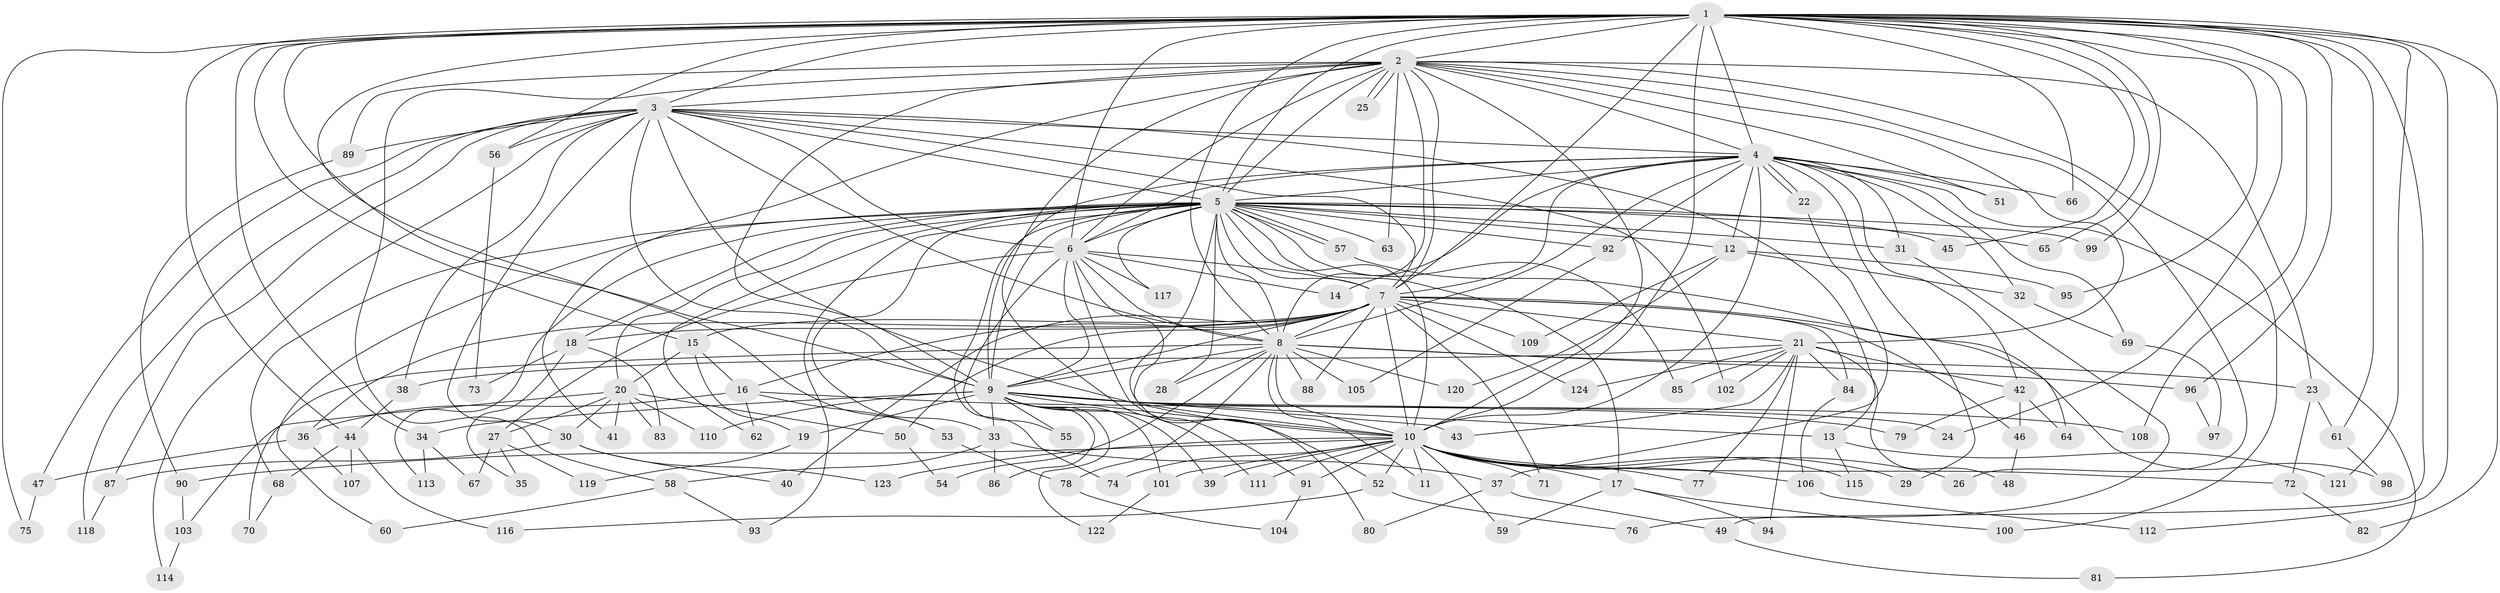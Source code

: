 // Generated by graph-tools (version 1.1) at 2025/11/02/27/25 16:11:03]
// undirected, 124 vertices, 273 edges
graph export_dot {
graph [start="1"]
  node [color=gray90,style=filled];
  1;
  2;
  3;
  4;
  5;
  6;
  7;
  8;
  9;
  10;
  11;
  12;
  13;
  14;
  15;
  16;
  17;
  18;
  19;
  20;
  21;
  22;
  23;
  24;
  25;
  26;
  27;
  28;
  29;
  30;
  31;
  32;
  33;
  34;
  35;
  36;
  37;
  38;
  39;
  40;
  41;
  42;
  43;
  44;
  45;
  46;
  47;
  48;
  49;
  50;
  51;
  52;
  53;
  54;
  55;
  56;
  57;
  58;
  59;
  60;
  61;
  62;
  63;
  64;
  65;
  66;
  67;
  68;
  69;
  70;
  71;
  72;
  73;
  74;
  75;
  76;
  77;
  78;
  79;
  80;
  81;
  82;
  83;
  84;
  85;
  86;
  87;
  88;
  89;
  90;
  91;
  92;
  93;
  94;
  95;
  96;
  97;
  98;
  99;
  100;
  101;
  102;
  103;
  104;
  105;
  106;
  107;
  108;
  109;
  110;
  111;
  112;
  113;
  114;
  115;
  116;
  117;
  118;
  119;
  120;
  121;
  122;
  123;
  124;
  1 -- 2;
  1 -- 3;
  1 -- 4;
  1 -- 5;
  1 -- 6;
  1 -- 7;
  1 -- 8;
  1 -- 9;
  1 -- 10;
  1 -- 15;
  1 -- 24;
  1 -- 34;
  1 -- 44;
  1 -- 45;
  1 -- 49;
  1 -- 53;
  1 -- 56;
  1 -- 61;
  1 -- 65;
  1 -- 66;
  1 -- 75;
  1 -- 82;
  1 -- 95;
  1 -- 96;
  1 -- 99;
  1 -- 108;
  1 -- 112;
  1 -- 121;
  2 -- 3;
  2 -- 4;
  2 -- 5;
  2 -- 6;
  2 -- 7;
  2 -- 8;
  2 -- 9;
  2 -- 10;
  2 -- 21;
  2 -- 23;
  2 -- 25;
  2 -- 25;
  2 -- 26;
  2 -- 41;
  2 -- 51;
  2 -- 58;
  2 -- 63;
  2 -- 89;
  2 -- 91;
  2 -- 100;
  3 -- 4;
  3 -- 5;
  3 -- 6;
  3 -- 7;
  3 -- 8;
  3 -- 9;
  3 -- 10;
  3 -- 13;
  3 -- 30;
  3 -- 38;
  3 -- 47;
  3 -- 56;
  3 -- 87;
  3 -- 89;
  3 -- 102;
  3 -- 114;
  3 -- 118;
  4 -- 5;
  4 -- 6;
  4 -- 7;
  4 -- 8;
  4 -- 9;
  4 -- 10;
  4 -- 12;
  4 -- 14;
  4 -- 22;
  4 -- 22;
  4 -- 29;
  4 -- 31;
  4 -- 32;
  4 -- 42;
  4 -- 51;
  4 -- 66;
  4 -- 69;
  4 -- 81;
  4 -- 92;
  5 -- 6;
  5 -- 7;
  5 -- 8;
  5 -- 9;
  5 -- 10;
  5 -- 12;
  5 -- 17;
  5 -- 18;
  5 -- 20;
  5 -- 28;
  5 -- 31;
  5 -- 33;
  5 -- 45;
  5 -- 57;
  5 -- 57;
  5 -- 60;
  5 -- 62;
  5 -- 63;
  5 -- 65;
  5 -- 68;
  5 -- 74;
  5 -- 80;
  5 -- 85;
  5 -- 92;
  5 -- 93;
  5 -- 99;
  5 -- 113;
  5 -- 117;
  6 -- 7;
  6 -- 8;
  6 -- 9;
  6 -- 10;
  6 -- 14;
  6 -- 27;
  6 -- 52;
  6 -- 55;
  6 -- 117;
  7 -- 8;
  7 -- 9;
  7 -- 10;
  7 -- 15;
  7 -- 16;
  7 -- 18;
  7 -- 21;
  7 -- 36;
  7 -- 40;
  7 -- 46;
  7 -- 50;
  7 -- 71;
  7 -- 84;
  7 -- 88;
  7 -- 98;
  7 -- 109;
  7 -- 124;
  8 -- 9;
  8 -- 10;
  8 -- 11;
  8 -- 23;
  8 -- 28;
  8 -- 54;
  8 -- 70;
  8 -- 78;
  8 -- 88;
  8 -- 96;
  8 -- 105;
  8 -- 120;
  9 -- 10;
  9 -- 13;
  9 -- 19;
  9 -- 24;
  9 -- 33;
  9 -- 34;
  9 -- 39;
  9 -- 43;
  9 -- 55;
  9 -- 86;
  9 -- 101;
  9 -- 108;
  9 -- 110;
  9 -- 111;
  9 -- 122;
  10 -- 11;
  10 -- 17;
  10 -- 26;
  10 -- 29;
  10 -- 39;
  10 -- 52;
  10 -- 59;
  10 -- 71;
  10 -- 72;
  10 -- 74;
  10 -- 77;
  10 -- 90;
  10 -- 91;
  10 -- 101;
  10 -- 106;
  10 -- 111;
  10 -- 115;
  10 -- 123;
  12 -- 32;
  12 -- 95;
  12 -- 109;
  12 -- 120;
  13 -- 115;
  13 -- 121;
  15 -- 16;
  15 -- 19;
  15 -- 20;
  16 -- 36;
  16 -- 53;
  16 -- 62;
  16 -- 79;
  17 -- 59;
  17 -- 94;
  17 -- 100;
  18 -- 35;
  18 -- 73;
  18 -- 83;
  19 -- 119;
  20 -- 27;
  20 -- 30;
  20 -- 41;
  20 -- 50;
  20 -- 83;
  20 -- 103;
  20 -- 110;
  21 -- 38;
  21 -- 42;
  21 -- 43;
  21 -- 48;
  21 -- 77;
  21 -- 84;
  21 -- 85;
  21 -- 94;
  21 -- 102;
  21 -- 124;
  22 -- 37;
  23 -- 61;
  23 -- 72;
  27 -- 35;
  27 -- 67;
  27 -- 119;
  30 -- 40;
  30 -- 87;
  30 -- 123;
  31 -- 76;
  32 -- 69;
  33 -- 37;
  33 -- 58;
  33 -- 86;
  34 -- 67;
  34 -- 113;
  36 -- 47;
  36 -- 107;
  37 -- 49;
  37 -- 80;
  38 -- 44;
  42 -- 46;
  42 -- 64;
  42 -- 79;
  44 -- 68;
  44 -- 107;
  44 -- 116;
  46 -- 48;
  47 -- 75;
  49 -- 81;
  50 -- 54;
  52 -- 76;
  52 -- 116;
  53 -- 78;
  56 -- 73;
  57 -- 64;
  58 -- 60;
  58 -- 93;
  61 -- 98;
  68 -- 70;
  69 -- 97;
  72 -- 82;
  78 -- 104;
  84 -- 106;
  87 -- 118;
  89 -- 90;
  90 -- 103;
  91 -- 104;
  92 -- 105;
  96 -- 97;
  101 -- 122;
  103 -- 114;
  106 -- 112;
}
